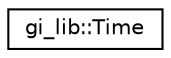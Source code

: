 digraph "Graphical Class Hierarchy"
{
  edge [fontname="Helvetica",fontsize="10",labelfontname="Helvetica",labelfontsize="10"];
  node [fontname="Helvetica",fontsize="10",shape=record];
  rankdir="LR";
  Node1 [label="gi_lib::Time",height=0.2,width=0.4,color="black", fillcolor="white", style="filled",URL="$classgi__lib_1_1_time.html",tooltip="Hold informations about the application time. "];
}

